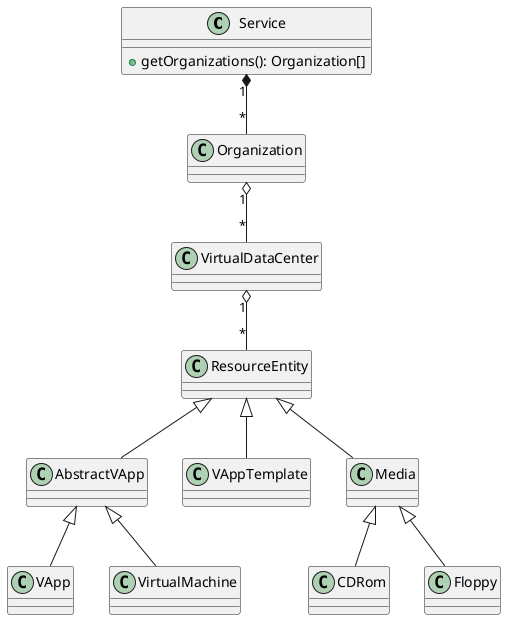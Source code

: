 @startuml

class Service {
  +getOrganizations(): Organization[]
}

class Organization {

}

Service "1" *-- "*" Organization
Organization "1" o-- "*" VirtualDataCenter
VirtualDataCenter "1" o-- "*" ResourceEntity

ResourceEntity <|-- AbstractVApp
ResourceEntity <|-- VAppTemplate
ResourceEntity <|-- Media

Media <|-- CDRom
Media <|-- Floppy

AbstractVApp <|-- VApp
AbstractVApp <|-- VirtualMachine

@enduml
